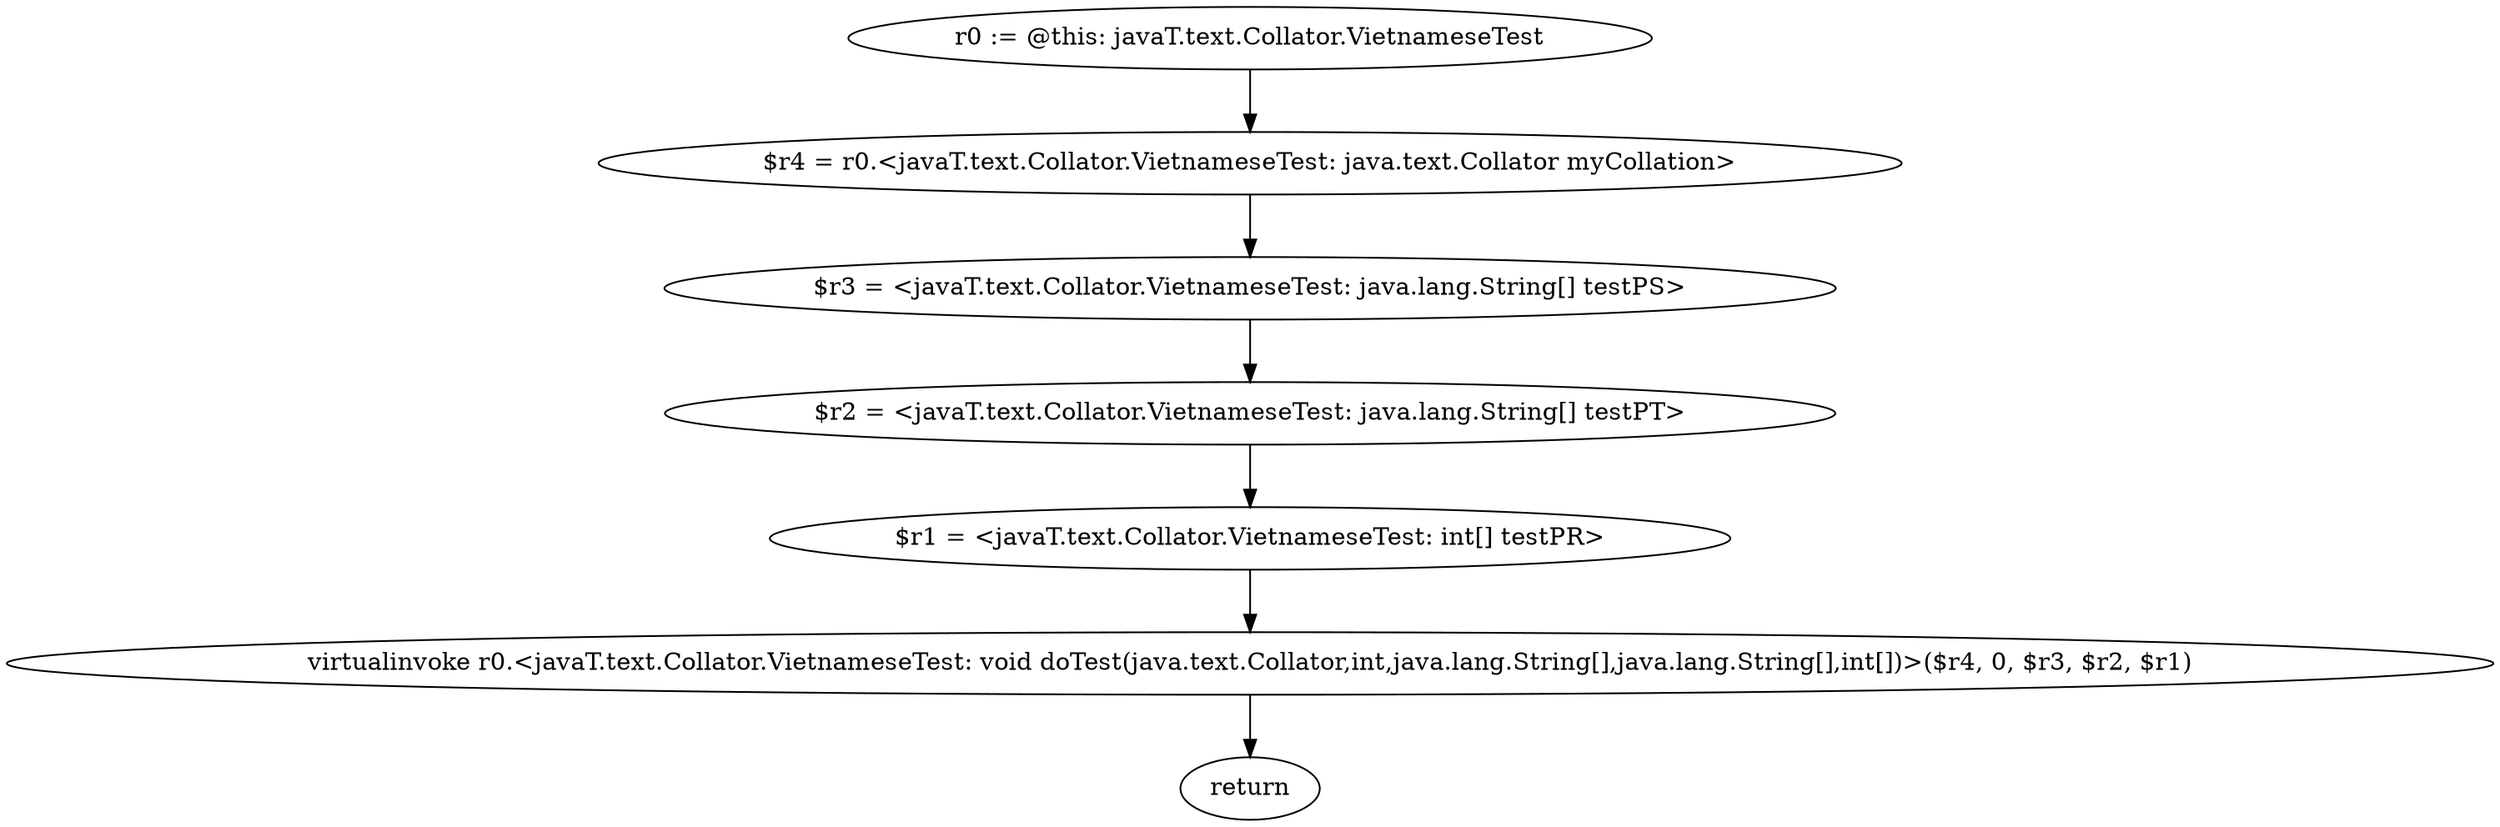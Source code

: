 digraph "unitGraph" {
    "r0 := @this: javaT.text.Collator.VietnameseTest"
    "$r4 = r0.<javaT.text.Collator.VietnameseTest: java.text.Collator myCollation>"
    "$r3 = <javaT.text.Collator.VietnameseTest: java.lang.String[] testPS>"
    "$r2 = <javaT.text.Collator.VietnameseTest: java.lang.String[] testPT>"
    "$r1 = <javaT.text.Collator.VietnameseTest: int[] testPR>"
    "virtualinvoke r0.<javaT.text.Collator.VietnameseTest: void doTest(java.text.Collator,int,java.lang.String[],java.lang.String[],int[])>($r4, 0, $r3, $r2, $r1)"
    "return"
    "r0 := @this: javaT.text.Collator.VietnameseTest"->"$r4 = r0.<javaT.text.Collator.VietnameseTest: java.text.Collator myCollation>";
    "$r4 = r0.<javaT.text.Collator.VietnameseTest: java.text.Collator myCollation>"->"$r3 = <javaT.text.Collator.VietnameseTest: java.lang.String[] testPS>";
    "$r3 = <javaT.text.Collator.VietnameseTest: java.lang.String[] testPS>"->"$r2 = <javaT.text.Collator.VietnameseTest: java.lang.String[] testPT>";
    "$r2 = <javaT.text.Collator.VietnameseTest: java.lang.String[] testPT>"->"$r1 = <javaT.text.Collator.VietnameseTest: int[] testPR>";
    "$r1 = <javaT.text.Collator.VietnameseTest: int[] testPR>"->"virtualinvoke r0.<javaT.text.Collator.VietnameseTest: void doTest(java.text.Collator,int,java.lang.String[],java.lang.String[],int[])>($r4, 0, $r3, $r2, $r1)";
    "virtualinvoke r0.<javaT.text.Collator.VietnameseTest: void doTest(java.text.Collator,int,java.lang.String[],java.lang.String[],int[])>($r4, 0, $r3, $r2, $r1)"->"return";
}

